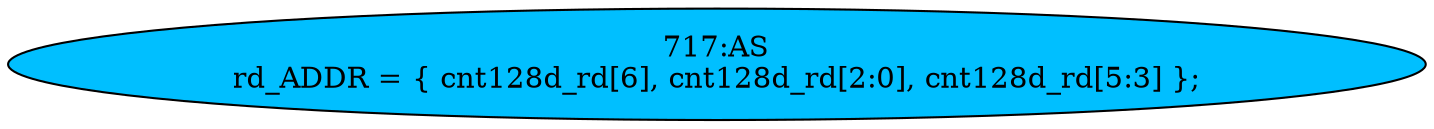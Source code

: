 strict digraph "" {
	node [label="\N"];
	"717:AS"	 [ast="<pyverilog.vparser.ast.Assign object at 0x7f9d7db6ba90>",
		def_var="['rd_ADDR']",
		fillcolor=deepskyblue,
		label="717:AS
rd_ADDR = { cnt128d_rd[6], cnt128d_rd[2:0], cnt128d_rd[5:3] };",
		statements="[]",
		style=filled,
		typ=Assign,
		use_var="['cnt128d_rd', 'cnt128d_rd', 'cnt128d_rd']"];
}
